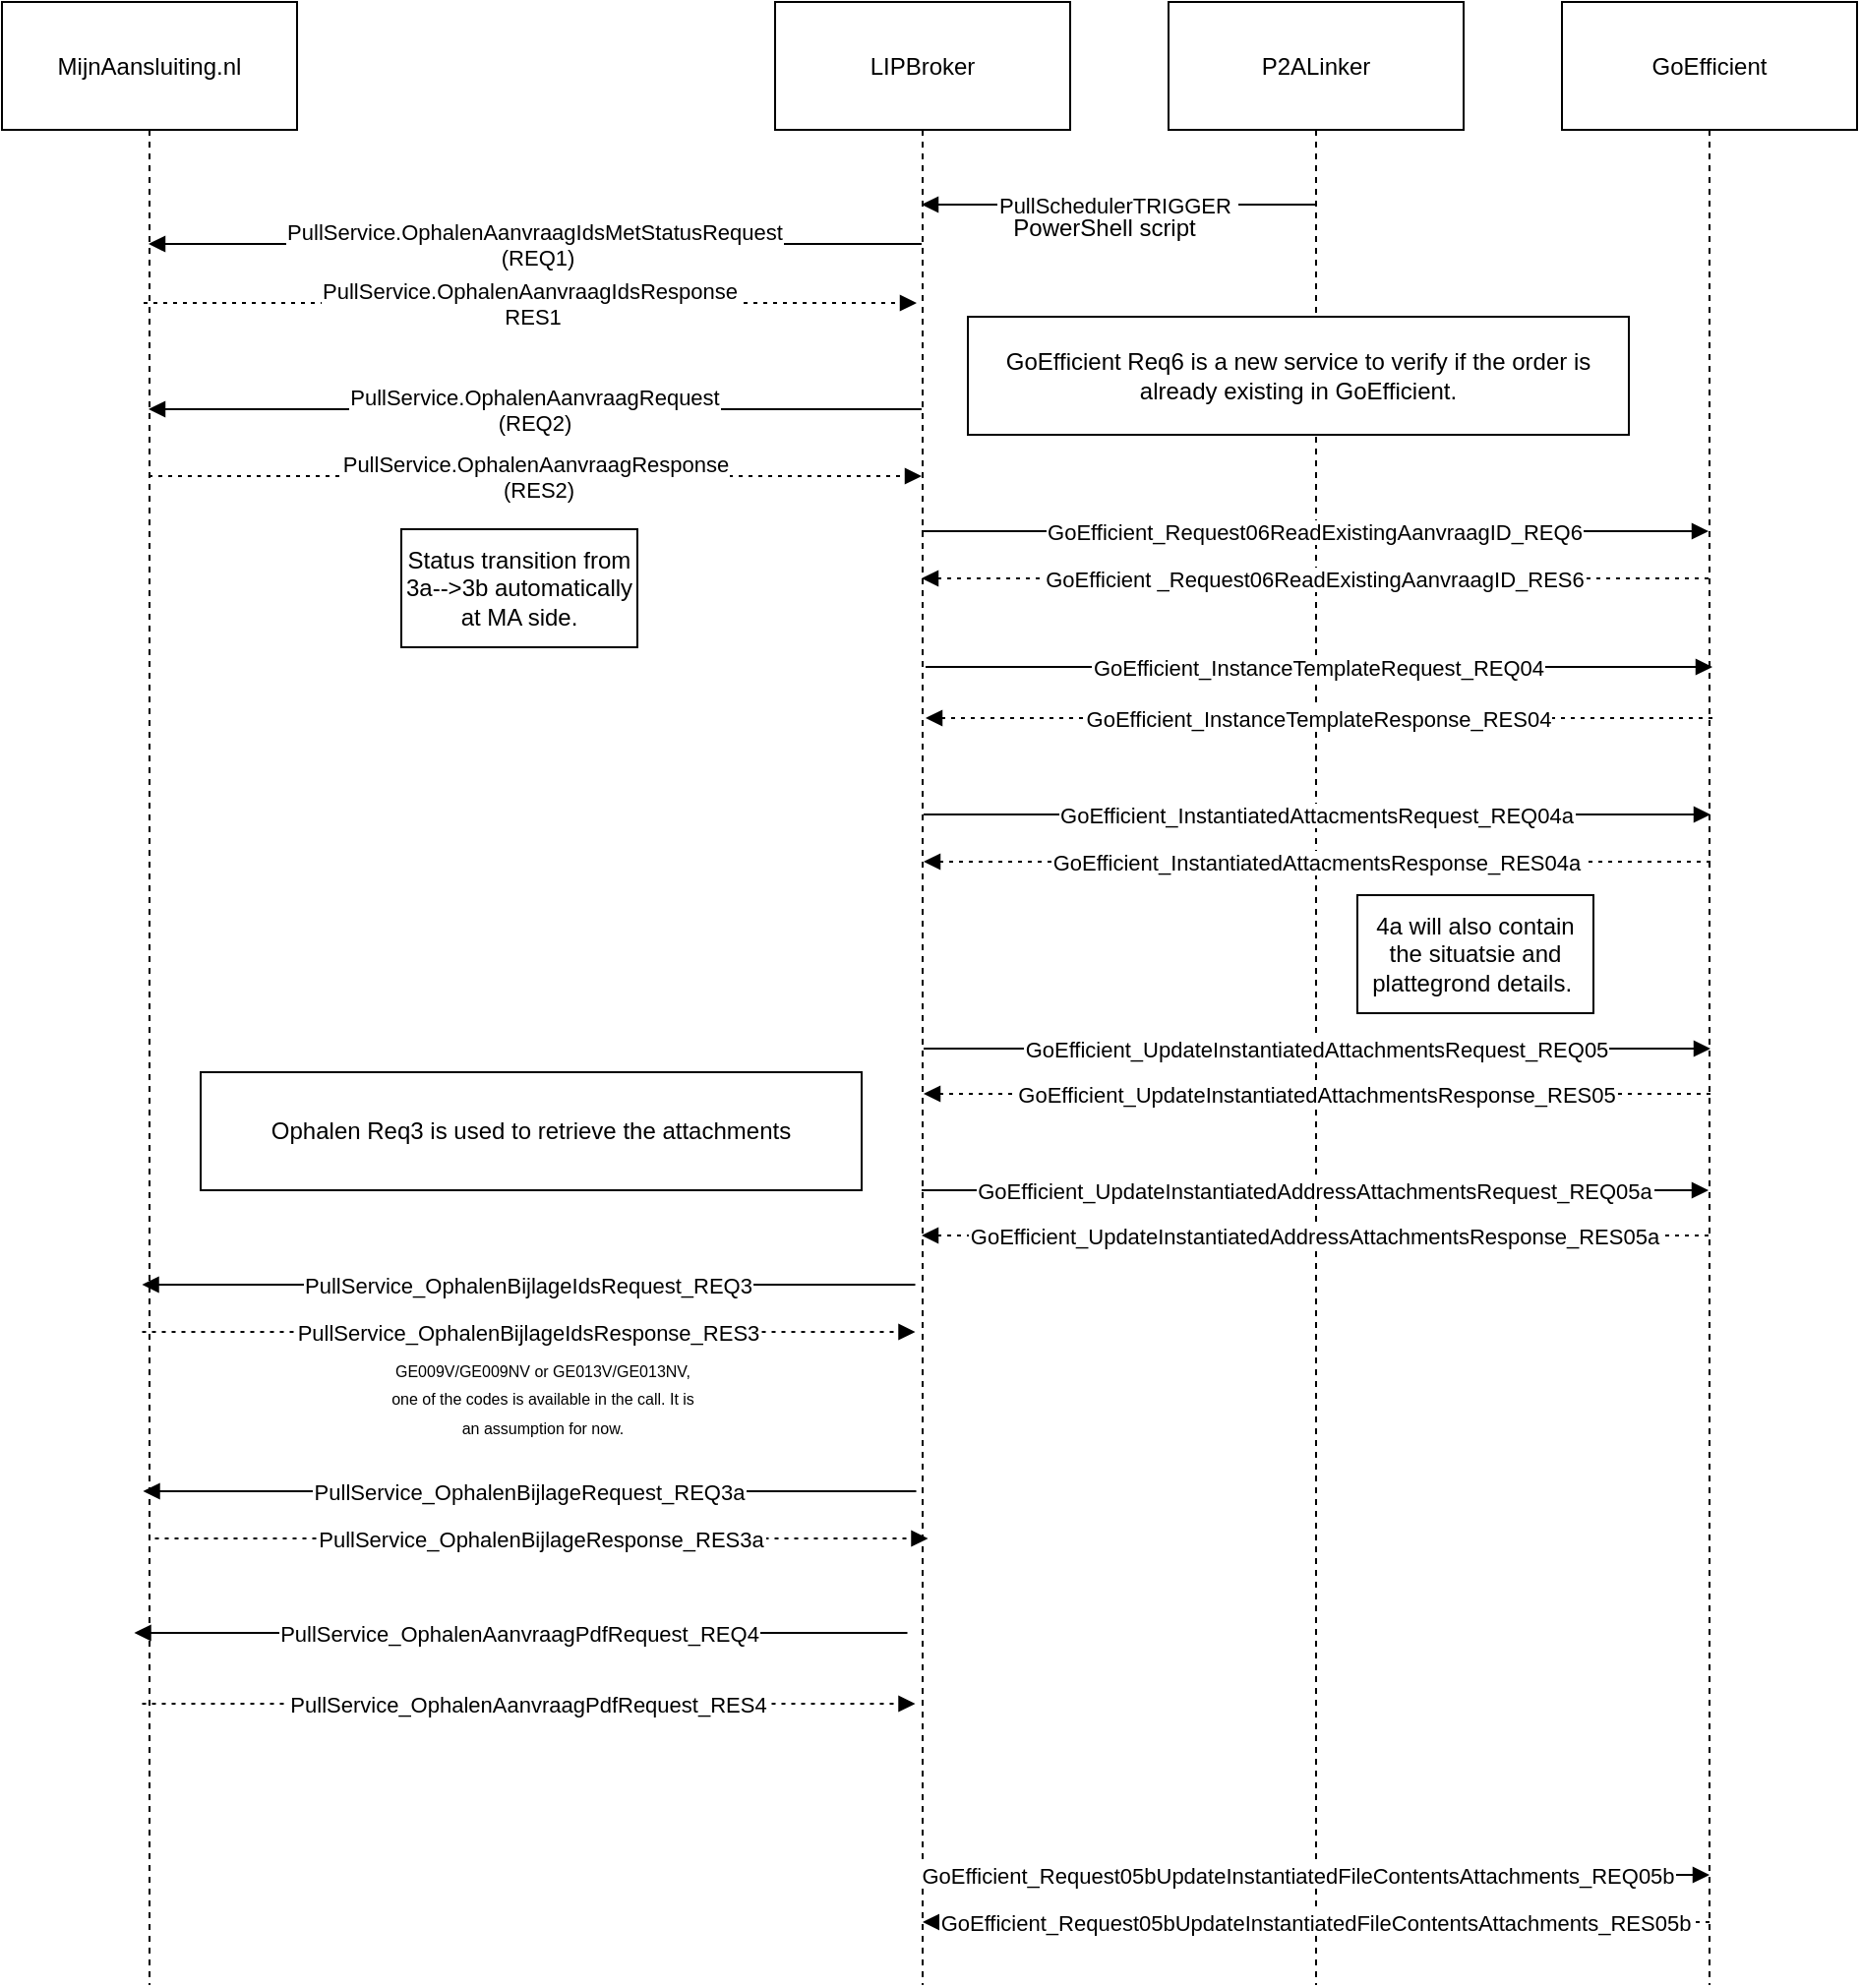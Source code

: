 <mxfile version="21.6.8" type="device" pages="4">
  <diagram name="MijnAansluting-GoEfficient_OrderIntake" id="arepOQXlxkM8_hnADU65">
    <mxGraphModel dx="1276" dy="606" grid="1" gridSize="6" guides="1" tooltips="1" connect="1" arrows="1" fold="1" page="1" pageScale="1" pageWidth="1654" pageHeight="1169" math="0" shadow="0">
      <root>
        <mxCell id="0" />
        <mxCell id="1" parent="0" />
        <mxCell id="h0R1vqVFpEEYxsVIjs-e-66" value="MijnAansluiting.nl" style="shape=umlLifeline;perimeter=lifelinePerimeter;whiteSpace=wrap;container=1;dropTarget=0;collapsible=0;recursiveResize=0;outlineConnect=0;portConstraint=eastwest;newEdgeStyle={&quot;edgeStyle&quot;:&quot;elbowEdgeStyle&quot;,&quot;elbow&quot;:&quot;vertical&quot;,&quot;curved&quot;:0,&quot;rounded&quot;:0};size=65;" parent="1" vertex="1">
          <mxGeometry x="115" y="122" width="150" height="1008" as="geometry" />
        </mxCell>
        <mxCell id="h0R1vqVFpEEYxsVIjs-e-67" value="LIPBroker" style="shape=umlLifeline;perimeter=lifelinePerimeter;whiteSpace=wrap;container=1;dropTarget=0;collapsible=0;recursiveResize=0;outlineConnect=0;portConstraint=eastwest;newEdgeStyle={&quot;edgeStyle&quot;:&quot;elbowEdgeStyle&quot;,&quot;elbow&quot;:&quot;vertical&quot;,&quot;curved&quot;:0,&quot;rounded&quot;:0};size=65;" parent="1" vertex="1">
          <mxGeometry x="508" y="122" width="150" height="1008" as="geometry" />
        </mxCell>
        <mxCell id="h0R1vqVFpEEYxsVIjs-e-68" value="P2ALinker" style="shape=umlLifeline;perimeter=lifelinePerimeter;whiteSpace=wrap;container=1;dropTarget=0;collapsible=0;recursiveResize=0;outlineConnect=0;portConstraint=eastwest;newEdgeStyle={&quot;edgeStyle&quot;:&quot;elbowEdgeStyle&quot;,&quot;elbow&quot;:&quot;vertical&quot;,&quot;curved&quot;:0,&quot;rounded&quot;:0};size=65;" parent="1" vertex="1">
          <mxGeometry x="708" y="122" width="150" height="1008" as="geometry" />
        </mxCell>
        <mxCell id="h0R1vqVFpEEYxsVIjs-e-69" value="GoEfficient" style="shape=umlLifeline;perimeter=lifelinePerimeter;whiteSpace=wrap;container=1;dropTarget=0;collapsible=0;recursiveResize=0;outlineConnect=0;portConstraint=eastwest;newEdgeStyle={&quot;edgeStyle&quot;:&quot;elbowEdgeStyle&quot;,&quot;elbow&quot;:&quot;vertical&quot;,&quot;curved&quot;:0,&quot;rounded&quot;:0};size=65;" parent="1" vertex="1">
          <mxGeometry x="908" y="122" width="150" height="1008" as="geometry" />
        </mxCell>
        <mxCell id="h0R1vqVFpEEYxsVIjs-e-70" value="PullSchedulerTRIGGER " style="verticalAlign=middle;endArrow=block;edgeStyle=elbowEdgeStyle;elbow=vertical;curved=0;rounded=0;" parent="1" edge="1">
          <mxGeometry relative="1" as="geometry">
            <Array as="points">
              <mxPoint x="673" y="225" />
            </Array>
            <mxPoint x="782.5" y="225" as="sourcePoint" />
            <mxPoint x="582.5" y="225" as="targetPoint" />
          </mxGeometry>
        </mxCell>
        <mxCell id="h0R1vqVFpEEYxsVIjs-e-71" value="PullService.OphalenAanvraagIdsMetStatusRequest&#xa; (REQ1)" style="verticalAlign=middle;endArrow=block;edgeStyle=elbowEdgeStyle;elbow=vertical;curved=0;rounded=0;" parent="1" edge="1">
          <mxGeometry relative="1" as="geometry">
            <Array as="points">
              <mxPoint x="397" y="245" />
            </Array>
            <mxPoint x="582.5" y="245" as="sourcePoint" />
            <mxPoint x="189.5" y="245" as="targetPoint" />
          </mxGeometry>
        </mxCell>
        <mxCell id="h0R1vqVFpEEYxsVIjs-e-72" value="PullService.OphalenAanvraagIdsResponse&#xa; RES1" style="verticalAlign=middle;endArrow=block;edgeStyle=elbowEdgeStyle;elbow=horizontal;curved=0;rounded=0;dashed=1;dashPattern=2 3;" parent="1" edge="1">
          <mxGeometry relative="1" as="geometry">
            <Array as="points">
              <mxPoint x="394.5" y="275" />
            </Array>
            <mxPoint x="187" y="275" as="sourcePoint" />
            <mxPoint x="580" y="275" as="targetPoint" />
          </mxGeometry>
        </mxCell>
        <mxCell id="h0R1vqVFpEEYxsVIjs-e-73" value="PullService.OphalenAanvraagRequest&#xa;(REQ2)" style="verticalAlign=middle;endArrow=block;edgeStyle=elbowEdgeStyle;elbow=horizontal;curved=0;rounded=0;" parent="1" edge="1">
          <mxGeometry relative="1" as="geometry">
            <Array as="points">
              <mxPoint x="397" y="329" />
            </Array>
            <mxPoint x="582.5" y="329" as="sourcePoint" />
            <mxPoint x="189.5" y="329" as="targetPoint" />
          </mxGeometry>
        </mxCell>
        <mxCell id="h0R1vqVFpEEYxsVIjs-e-74" value="PullService.OphalenAanvraagResponse&#xa; (RES2)" style="verticalAlign=middle;endArrow=block;edgeStyle=elbowEdgeStyle;elbow=horizontal;curved=0;rounded=0;dashed=1;dashPattern=2 3;" parent="1" edge="1">
          <mxGeometry x="0.003" relative="1" as="geometry">
            <Array as="points">
              <mxPoint x="397" y="363" />
            </Array>
            <mxPoint x="189.5" y="363" as="sourcePoint" />
            <mxPoint x="582.5" y="363" as="targetPoint" />
            <mxPoint as="offset" />
          </mxGeometry>
        </mxCell>
        <mxCell id="h0R1vqVFpEEYxsVIjs-e-75" value="GoEfficient_Request06ReadExistingAanvraagID_REQ6" style="verticalAlign=middle;endArrow=block;edgeStyle=elbowEdgeStyle;elbow=vertical;curved=0;rounded=0;" parent="1" edge="1">
          <mxGeometry relative="1" as="geometry">
            <Array as="points">
              <mxPoint x="793" y="391" />
            </Array>
            <mxPoint x="582.5" y="391" as="sourcePoint" />
            <mxPoint x="982.5" y="391" as="targetPoint" />
            <mxPoint as="offset" />
          </mxGeometry>
        </mxCell>
        <mxCell id="h0R1vqVFpEEYxsVIjs-e-76" value="GoEfficient _Request06ReadExistingAanvraagID_RES6" style="verticalAlign=middle;endArrow=block;edgeStyle=elbowEdgeStyle;elbow=vertical;curved=0;rounded=0;dashed=1;dashPattern=2 3;" parent="1" edge="1">
          <mxGeometry relative="1" as="geometry">
            <Array as="points">
              <mxPoint x="793" y="415" />
            </Array>
            <mxPoint x="982.5" y="415" as="sourcePoint" />
            <mxPoint x="582.5" y="415" as="targetPoint" />
          </mxGeometry>
        </mxCell>
        <mxCell id="h0R1vqVFpEEYxsVIjs-e-77" value="GoEfficient_InstanceTemplateRequest_REQ04" style="verticalAlign=middle;endArrow=block;edgeStyle=elbowEdgeStyle;elbow=horizontal;curved=0;rounded=0;" parent="1" edge="1">
          <mxGeometry relative="1" as="geometry">
            <Array as="points">
              <mxPoint x="795" y="460" />
            </Array>
            <mxPoint x="584.5" y="460" as="sourcePoint" />
            <mxPoint x="984.5" y="460" as="targetPoint" />
          </mxGeometry>
        </mxCell>
        <mxCell id="h0R1vqVFpEEYxsVIjs-e-78" value="GoEfficient_InstanceTemplateResponse_RES04" style="verticalAlign=middle;endArrow=block;edgeStyle=elbowEdgeStyle;elbow=horizontal;curved=0;rounded=0;dashed=1;dashPattern=2 3;" parent="1" edge="1">
          <mxGeometry relative="1" as="geometry">
            <Array as="points">
              <mxPoint x="795" y="486" />
            </Array>
            <mxPoint x="984.5" y="486" as="sourcePoint" />
            <mxPoint x="584.5" y="486" as="targetPoint" />
          </mxGeometry>
        </mxCell>
        <mxCell id="h0R1vqVFpEEYxsVIjs-e-79" value="GoEfficient_InstantiatedAttacmentsRequest_REQ04a" style="verticalAlign=middle;endArrow=block;edgeStyle=elbowEdgeStyle;elbow=vertical;curved=0;rounded=0;" parent="1" edge="1">
          <mxGeometry relative="1" as="geometry">
            <Array as="points">
              <mxPoint x="794" y="535" />
            </Array>
            <mxPoint x="583.5" y="535" as="sourcePoint" />
            <mxPoint x="983.5" y="535" as="targetPoint" />
          </mxGeometry>
        </mxCell>
        <mxCell id="h0R1vqVFpEEYxsVIjs-e-80" value="GoEfficient_InstantiatedAttacmentsResponse_RES04a" style="verticalAlign=middle;endArrow=block;edgeStyle=elbowEdgeStyle;elbow=vertical;curved=0;rounded=0;dashed=1;dashPattern=2 3;" parent="1" edge="1">
          <mxGeometry relative="1" as="geometry">
            <Array as="points">
              <mxPoint x="794" y="559" />
            </Array>
            <mxPoint x="983.5" y="559" as="sourcePoint" />
            <mxPoint x="583.5" y="559" as="targetPoint" />
          </mxGeometry>
        </mxCell>
        <mxCell id="h0R1vqVFpEEYxsVIjs-e-81" value="PullService_OphalenBijlageIdsRequest_REQ3" style="verticalAlign=middle;endArrow=block;edgeStyle=elbowEdgeStyle;elbow=vertical;curved=0;rounded=0;" parent="1" edge="1">
          <mxGeometry relative="1" as="geometry">
            <Array as="points">
              <mxPoint x="393.75" y="774" />
            </Array>
            <mxPoint x="579.25" y="774" as="sourcePoint" />
            <mxPoint x="186.25" y="774" as="targetPoint" />
          </mxGeometry>
        </mxCell>
        <mxCell id="h0R1vqVFpEEYxsVIjs-e-82" value="PullService_OphalenBijlageIdsResponse_RES3" style="verticalAlign=middle;endArrow=block;edgeStyle=elbowEdgeStyle;elbow=vertical;curved=0;rounded=0;dashed=1;dashPattern=2 3;" parent="1" edge="1">
          <mxGeometry relative="1" as="geometry">
            <Array as="points">
              <mxPoint x="393.75" y="798" />
            </Array>
            <mxPoint x="186.25" y="798" as="sourcePoint" />
            <mxPoint x="579.25" y="798" as="targetPoint" />
          </mxGeometry>
        </mxCell>
        <mxCell id="h0R1vqVFpEEYxsVIjs-e-83" value="PullService_OphalenAanvraagPdfRequest_REQ4" style="verticalAlign=middle;endArrow=block;edgeStyle=elbowEdgeStyle;elbow=vertical;curved=0;rounded=0;" parent="1" edge="1">
          <mxGeometry x="0.003" relative="1" as="geometry">
            <Array as="points">
              <mxPoint x="389.75" y="951" />
            </Array>
            <mxPoint x="575.25" y="951" as="sourcePoint" />
            <mxPoint x="182.25" y="951" as="targetPoint" />
            <mxPoint as="offset" />
          </mxGeometry>
        </mxCell>
        <mxCell id="h0R1vqVFpEEYxsVIjs-e-84" value="PullService_OphalenAanvraagPdfRequest_RES4" style="verticalAlign=middle;endArrow=block;edgeStyle=elbowEdgeStyle;elbow=horizontal;curved=0;rounded=0;dashed=1;dashPattern=2 3;" parent="1" edge="1">
          <mxGeometry relative="1" as="geometry">
            <Array as="points">
              <mxPoint x="393.75" y="987" />
            </Array>
            <mxPoint x="186.25" y="987" as="sourcePoint" />
            <mxPoint x="579.25" y="987" as="targetPoint" />
          </mxGeometry>
        </mxCell>
        <mxCell id="h0R1vqVFpEEYxsVIjs-e-85" value="GoEfficient_UpdateInstantiatedAttachmentsRequest_REQ05" style="verticalAlign=middle;endArrow=block;edgeStyle=elbowEdgeStyle;elbow=horizontal;curved=0;rounded=0;" parent="1" edge="1">
          <mxGeometry relative="1" as="geometry">
            <Array as="points">
              <mxPoint x="794" y="654" />
            </Array>
            <mxPoint x="583.5" y="654" as="sourcePoint" />
            <mxPoint x="983.5" y="654" as="targetPoint" />
          </mxGeometry>
        </mxCell>
        <mxCell id="h0R1vqVFpEEYxsVIjs-e-86" value="GoEfficient_UpdateInstantiatedAttachmentsResponse_RES05" style="verticalAlign=middle;endArrow=block;edgeStyle=elbowEdgeStyle;elbow=vertical;curved=0;rounded=0;dashed=1;dashPattern=2 3;" parent="1" edge="1">
          <mxGeometry relative="1" as="geometry">
            <Array as="points">
              <mxPoint x="794" y="677" />
            </Array>
            <mxPoint x="983.5" y="677" as="sourcePoint" />
            <mxPoint x="583.5" y="677" as="targetPoint" />
          </mxGeometry>
        </mxCell>
        <mxCell id="h0R1vqVFpEEYxsVIjs-e-91" value="PowerShell script" style="text;html=1;align=center;verticalAlign=middle;resizable=0;points=[];autosize=1;strokeColor=none;fillColor=none;" parent="1" vertex="1">
          <mxGeometry x="618" y="222" width="114" height="30" as="geometry" />
        </mxCell>
        <mxCell id="h0R1vqVFpEEYxsVIjs-e-92" value="GoEfficient_UpdateInstantiatedAddressAttachmentsRequest_REQ05a" style="verticalAlign=middle;endArrow=block;edgeStyle=elbowEdgeStyle;elbow=horizontal;curved=0;rounded=0;" parent="1" edge="1">
          <mxGeometry relative="1" as="geometry">
            <Array as="points">
              <mxPoint x="793" y="726" />
            </Array>
            <mxPoint x="582.5" y="726" as="sourcePoint" />
            <mxPoint x="982.5" y="726" as="targetPoint" />
          </mxGeometry>
        </mxCell>
        <mxCell id="h0R1vqVFpEEYxsVIjs-e-93" value="GoEfficient_UpdateInstantiatedAddressAttachmentsResponse_RES05a" style="verticalAlign=middle;endArrow=block;edgeStyle=elbowEdgeStyle;elbow=vertical;curved=0;rounded=0;dashed=1;dashPattern=2 3;" parent="1" edge="1">
          <mxGeometry relative="1" as="geometry">
            <Array as="points">
              <mxPoint x="793" y="749" />
            </Array>
            <mxPoint x="982.5" y="749" as="sourcePoint" />
            <mxPoint x="582.5" y="749" as="targetPoint" />
          </mxGeometry>
        </mxCell>
        <mxCell id="7Y7CbUqgQ64-pSUDz7Pk-1" value="Ophalen Req3 is used to retrieve the attachments" style="rounded=0;whiteSpace=wrap;html=1;" parent="1" vertex="1">
          <mxGeometry x="216" y="666" width="336" height="60" as="geometry" />
        </mxCell>
        <mxCell id="7Y7CbUqgQ64-pSUDz7Pk-2" value="GoEfficient Req6 is a new service to verify if the order is already existing in GoEfficient." style="rounded=0;whiteSpace=wrap;html=1;" parent="1" vertex="1">
          <mxGeometry x="606" y="282" width="336" height="60" as="geometry" />
        </mxCell>
        <mxCell id="gj4CthEJvnP_cS56TIXd-1" value="PullService_OphalenBijlageRequest_REQ3a" style="verticalAlign=middle;endArrow=block;edgeStyle=elbowEdgeStyle;elbow=vertical;curved=0;rounded=0;" parent="1" edge="1">
          <mxGeometry relative="1" as="geometry">
            <Array as="points">
              <mxPoint x="394.25" y="879" />
            </Array>
            <mxPoint x="579.75" y="879" as="sourcePoint" />
            <mxPoint x="186.75" y="879" as="targetPoint" />
          </mxGeometry>
        </mxCell>
        <mxCell id="CqXmmaY9Fl7YaOd1tQh8-3" value="GoEfficient_Request05bUpdateInstantiatedFileContentsAttachments_REQ05b" style="verticalAlign=middle;endArrow=block;edgeStyle=elbowEdgeStyle;elbow=horizontal;curved=0;rounded=0;" parent="1" edge="1">
          <mxGeometry x="-0.045" relative="1" as="geometry">
            <Array as="points">
              <mxPoint x="793.5" y="1074" />
            </Array>
            <mxPoint x="583" y="1074" as="sourcePoint" />
            <mxPoint x="983" y="1074" as="targetPoint" />
            <mxPoint as="offset" />
          </mxGeometry>
        </mxCell>
        <mxCell id="CqXmmaY9Fl7YaOd1tQh8-4" value="GoEfficient_Request05bUpdateInstantiatedFileContentsAttachments_RES05b" style="verticalAlign=middle;endArrow=block;edgeStyle=elbowEdgeStyle;elbow=vertical;curved=0;rounded=0;dashed=1;dashPattern=2 3;" parent="1" edge="1">
          <mxGeometry relative="1" as="geometry">
            <Array as="points">
              <mxPoint x="793.5" y="1098" />
            </Array>
            <mxPoint x="983" y="1098" as="sourcePoint" />
            <mxPoint x="583" y="1098" as="targetPoint" />
          </mxGeometry>
        </mxCell>
        <mxCell id="jGkeV7tHS1ORTO6OUWkT-1" value="PullService_OphalenBijlageResponse_RES3a" style="verticalAlign=middle;endArrow=block;edgeStyle=elbowEdgeStyle;elbow=vertical;curved=0;rounded=0;dashed=1;dashPattern=2 3;" parent="1" edge="1">
          <mxGeometry relative="1" as="geometry">
            <Array as="points">
              <mxPoint x="400.25" y="903" />
            </Array>
            <mxPoint x="192.75" y="903" as="sourcePoint" />
            <mxPoint x="585.75" y="903" as="targetPoint" />
          </mxGeometry>
        </mxCell>
        <mxCell id="Sl9HK59kQZSJpzrcrjIG-1" value="Status transition from 3a--&amp;gt;3b automatically at MA side." style="rounded=0;whiteSpace=wrap;html=1;" parent="1" vertex="1">
          <mxGeometry x="318" y="390" width="120" height="60" as="geometry" />
        </mxCell>
        <mxCell id="vJv-E73JuUqojEPHt8D0-1" value="4a will also contain the situatsie and plattegrond details.&amp;nbsp;" style="rounded=0;whiteSpace=wrap;html=1;" parent="1" vertex="1">
          <mxGeometry x="804" y="576" width="120" height="60" as="geometry" />
        </mxCell>
        <mxCell id="vJv-E73JuUqojEPHt8D0-3" value="&lt;font style=&quot;font-size: 8px;&quot;&gt;GE009V/GE009NV or GE013V/GE013NV, one of the codes is available in the call. It is an assumption for now.&lt;/font&gt;" style="text;html=1;strokeColor=none;fillColor=none;align=center;verticalAlign=middle;whiteSpace=wrap;rounded=0;" parent="1" vertex="1">
          <mxGeometry x="312" y="810" width="156" height="42" as="geometry" />
        </mxCell>
      </root>
    </mxGraphModel>
  </diagram>
  <diagram id="yzCMW8Yl6WJgGFaSdPO7" name="MijAansluting-GoEfficient_OrderProgress">
    <mxGraphModel dx="1276" dy="606" grid="1" gridSize="10" guides="1" tooltips="1" connect="1" arrows="1" fold="1" page="1" pageScale="1" pageWidth="850" pageHeight="1100" math="0" shadow="0">
      <root>
        <mxCell id="0" />
        <mxCell id="1" parent="0" />
        <mxCell id="sYCqR84xcNUQQtMvRfSn-1" value="MijnAansluiting.nl" style="shape=umlLifeline;perimeter=lifelinePerimeter;whiteSpace=wrap;container=1;dropTarget=0;collapsible=0;recursiveResize=0;outlineConnect=0;portConstraint=eastwest;newEdgeStyle={&quot;edgeStyle&quot;:&quot;elbowEdgeStyle&quot;,&quot;elbow&quot;:&quot;vertical&quot;,&quot;curved&quot;:0,&quot;rounded&quot;:0};size=65;" parent="1" vertex="1">
          <mxGeometry x="80" y="122" width="150" height="1008" as="geometry" />
        </mxCell>
        <mxCell id="sYCqR84xcNUQQtMvRfSn-2" value="LIPBroker" style="shape=umlLifeline;perimeter=lifelinePerimeter;whiteSpace=wrap;container=1;dropTarget=0;collapsible=0;recursiveResize=0;outlineConnect=0;portConstraint=eastwest;newEdgeStyle={&quot;edgeStyle&quot;:&quot;elbowEdgeStyle&quot;,&quot;elbow&quot;:&quot;vertical&quot;,&quot;curved&quot;:0,&quot;rounded&quot;:0};size=65;" parent="1" vertex="1">
          <mxGeometry x="473" y="122" width="150" height="1008" as="geometry" />
        </mxCell>
        <mxCell id="sYCqR84xcNUQQtMvRfSn-3" value="P2ALinker" style="shape=umlLifeline;perimeter=lifelinePerimeter;whiteSpace=wrap;container=1;dropTarget=0;collapsible=0;recursiveResize=0;outlineConnect=0;portConstraint=eastwest;newEdgeStyle={&quot;edgeStyle&quot;:&quot;elbowEdgeStyle&quot;,&quot;elbow&quot;:&quot;vertical&quot;,&quot;curved&quot;:0,&quot;rounded&quot;:0};size=65;" parent="1" vertex="1">
          <mxGeometry x="673" y="122" width="150" height="1008" as="geometry" />
        </mxCell>
        <mxCell id="sYCqR84xcNUQQtMvRfSn-4" value="GoEfficient" style="shape=umlLifeline;perimeter=lifelinePerimeter;whiteSpace=wrap;container=1;dropTarget=0;collapsible=0;recursiveResize=0;outlineConnect=0;portConstraint=eastwest;newEdgeStyle={&quot;edgeStyle&quot;:&quot;elbowEdgeStyle&quot;,&quot;elbow&quot;:&quot;vertical&quot;,&quot;curved&quot;:0,&quot;rounded&quot;:0};size=65;" parent="1" vertex="1">
          <mxGeometry x="873" y="122" width="150" height="1008" as="geometry" />
        </mxCell>
        <mxCell id="sYCqR84xcNUQQtMvRfSn-5" value="T&amp;TSchedulerTRIGGER " style="verticalAlign=middle;endArrow=block;edgeStyle=elbowEdgeStyle;elbow=vertical;curved=0;rounded=0;" parent="1" edge="1">
          <mxGeometry relative="1" as="geometry">
            <Array as="points">
              <mxPoint x="638" y="225" />
            </Array>
            <mxPoint x="747.5" y="225" as="sourcePoint" />
            <mxPoint x="547.5" y="225" as="targetPoint" />
          </mxGeometry>
        </mxCell>
        <mxCell id="sYCqR84xcNUQQtMvRfSn-22" value="Track&amp;Trace_BijwerkenStatusRequest_REQ4" style="verticalAlign=middle;endArrow=block;edgeStyle=elbowEdgeStyle;elbow=horizontal;curved=0;rounded=0;" parent="1" edge="1">
          <mxGeometry x="0.003" relative="1" as="geometry">
            <Array as="points">
              <mxPoint x="363" y="576" />
            </Array>
            <mxPoint x="548.5" y="576" as="sourcePoint" />
            <mxPoint x="155.5" y="576" as="targetPoint" />
            <mxPoint as="offset" />
          </mxGeometry>
        </mxCell>
        <mxCell id="sYCqR84xcNUQQtMvRfSn-23" value="Track&amp;Trace_BijwerkenStatusResponse_RES4( 200 OK)" style="verticalAlign=middle;endArrow=block;edgeStyle=elbowEdgeStyle;elbow=horizontal;curved=0;rounded=0;dashed=1;dashPattern=2 3;" parent="1" edge="1">
          <mxGeometry relative="1" as="geometry">
            <Array as="points">
              <mxPoint x="363" y="595" />
            </Array>
            <mxPoint x="155.5" y="595" as="sourcePoint" />
            <mxPoint x="548.5" y="595" as="targetPoint" />
          </mxGeometry>
        </mxCell>
        <mxCell id="sYCqR84xcNUQQtMvRfSn-29" value="GoEfficient_Request07aCloseTask_REQ7a" style="verticalAlign=middle;endArrow=block;edgeStyle=elbowEdgeStyle;elbow=horizontal;curved=0;rounded=0;" parent="1" edge="1">
          <mxGeometry relative="1" as="geometry">
            <Array as="points">
              <mxPoint x="758.5" y="620" />
            </Array>
            <mxPoint x="548" y="620" as="sourcePoint" />
            <mxPoint x="948" y="620" as="targetPoint" />
          </mxGeometry>
        </mxCell>
        <mxCell id="sYCqR84xcNUQQtMvRfSn-30" value="GoEfficient_Request07aCloseTask_RES7a" style="verticalAlign=middle;endArrow=block;edgeStyle=elbowEdgeStyle;elbow=vertical;curved=0;rounded=0;dashed=1;dashPattern=2 3;" parent="1" edge="1">
          <mxGeometry relative="1" as="geometry">
            <Array as="points">
              <mxPoint x="758.5" y="660" />
            </Array>
            <mxPoint x="948" y="660" as="sourcePoint" />
            <mxPoint x="548" y="660" as="targetPoint" />
          </mxGeometry>
        </mxCell>
        <mxCell id="sYCqR84xcNUQQtMvRfSn-32" value="GoEfficient_Request07_ReadOpenTasksByTemplateID_REQ7" style="verticalAlign=middle;endArrow=block;edgeStyle=elbowEdgeStyle;elbow=horizontal;curved=0;rounded=0;" parent="1" edge="1">
          <mxGeometry relative="1" as="geometry">
            <Array as="points">
              <mxPoint x="758.5" y="400" />
            </Array>
            <mxPoint x="548" y="400" as="sourcePoint" />
            <mxPoint x="948" y="400" as="targetPoint" />
            <mxPoint as="offset" />
          </mxGeometry>
        </mxCell>
        <mxCell id="sYCqR84xcNUQQtMvRfSn-33" value="GoEfficient_Request07_ReadOpenTasksByTemplateID_RES7" style="verticalAlign=middle;endArrow=block;edgeStyle=elbowEdgeStyle;elbow=vertical;curved=0;rounded=0;dashed=1;dashPattern=2 3;" parent="1" edge="1">
          <mxGeometry x="0.09" relative="1" as="geometry">
            <Array as="points">
              <mxPoint x="758.5" y="430" />
            </Array>
            <mxPoint x="948" y="430" as="sourcePoint" />
            <mxPoint x="548" y="430" as="targetPoint" />
            <mxPoint as="offset" />
          </mxGeometry>
        </mxCell>
        <mxCell id="zvUuze8OPet-JVfEVGUY-3" value="Powershell Script" style="rounded=0;whiteSpace=wrap;html=1;" parent="1" vertex="1">
          <mxGeometry x="610" y="230" width="80" height="32" as="geometry" />
        </mxCell>
        <mxCell id="zvUuze8OPet-JVfEVGUY-10" value="&lt;ul type=&quot;disc&quot;&gt;&lt;li class=&quot;MsoNormal&quot;&gt;Bevestiging na-aanleg klant status 2 =&amp;gt;&lt;br&gt;     Template ID 9246350 will be instantiated as task =&amp;gt; TrackenTraceService&lt;br&gt;     status =&amp;gt; 5. TemplateId&#39;s are stored in WebConfig.&lt;/li&gt;&lt;li style=&quot;border-color: var(--border-color);&quot; class=&quot;MsoNormal&quot;&gt;RFS melden =&amp;gt; Template ID 9246351 will be&lt;br style=&quot;border-color: var(--border-color);&quot;&gt;instantiated as task =&amp;gt; TrackenTraceService status =&amp;gt; 9.1&lt;/li&gt;&lt;li&gt;&lt;/li&gt;&lt;br&gt;&lt;/ul&gt;" style="rounded=0;whiteSpace=wrap;html=1;" parent="1" vertex="1">
          <mxGeometry x="290" y="280" width="550" height="100" as="geometry" />
        </mxCell>
        <mxCell id="zvUuze8OPet-JVfEVGUY-12" value="Set the status to 5 or 9.1 as per the mapping will be stored in WebConfig." style="rounded=0;whiteSpace=wrap;html=1;" parent="1" vertex="1">
          <mxGeometry x="270" y="616" width="120" height="60" as="geometry" />
        </mxCell>
        <mxCell id="kinOx0Z4nqEb4avhYakn-1" value="PROID_DESC to be used for retreving data via 4a. ObjectId, Aanvraagid and Disciplineid needs to be read for each instance" style="text;html=1;strokeColor=none;fillColor=none;align=center;verticalAlign=middle;whiteSpace=wrap;rounded=0;" parent="1" vertex="1">
          <mxGeometry x="970" y="360" width="520" height="30" as="geometry" />
        </mxCell>
        <mxCell id="sqd6PWmFfHY5ujFvlNe4-1" value="GoEfficient_InstantiatedAttacmentsRequest_REQ04a" style="verticalAlign=middle;endArrow=block;edgeStyle=elbowEdgeStyle;elbow=vertical;curved=0;rounded=0;" parent="1" edge="1">
          <mxGeometry relative="1" as="geometry">
            <Array as="points">
              <mxPoint x="758.5" y="490" />
            </Array>
            <mxPoint x="548" y="490" as="sourcePoint" />
            <mxPoint x="948" y="490" as="targetPoint" />
          </mxGeometry>
        </mxCell>
        <mxCell id="sqd6PWmFfHY5ujFvlNe4-2" value="GoEfficient_InstantiatedAttacmentsResponse_RES04a" style="verticalAlign=middle;endArrow=block;edgeStyle=elbowEdgeStyle;elbow=vertical;curved=0;rounded=0;dashed=1;dashPattern=2 3;" parent="1" edge="1">
          <mxGeometry relative="1" as="geometry">
            <Array as="points">
              <mxPoint x="758.5" y="514" />
            </Array>
            <mxPoint x="948" y="514" as="sourcePoint" />
            <mxPoint x="548" y="514" as="targetPoint" />
          </mxGeometry>
        </mxCell>
      </root>
    </mxGraphModel>
  </diagram>
  <diagram id="jAoNP2DaMi0Wcs2cJuNF" name="CIFWMS-GoEfficient_OrderIntake">
    <mxGraphModel dx="1276" dy="606" grid="1" gridSize="10" guides="1" tooltips="1" connect="1" arrows="1" fold="1" page="1" pageScale="1" pageWidth="1100" pageHeight="850" math="0" shadow="0">
      <root>
        <mxCell id="0" />
        <mxCell id="1" parent="0" />
        <mxCell id="gJySorUdbJTkg8Jeszp1-1" value="CIF WMS Beheerder" style="shape=umlLifeline;perimeter=lifelinePerimeter;whiteSpace=wrap;container=1;dropTarget=0;collapsible=0;recursiveResize=0;outlineConnect=0;portConstraint=eastwest;newEdgeStyle={&quot;edgeStyle&quot;:&quot;elbowEdgeStyle&quot;,&quot;elbow&quot;:&quot;vertical&quot;,&quot;curved&quot;:0,&quot;rounded&quot;:0};size=65;" parent="1" vertex="1">
          <mxGeometry x="115" y="122" width="150" height="1008" as="geometry" />
        </mxCell>
        <mxCell id="gJySorUdbJTkg8Jeszp1-2" value="WMS Broker" style="shape=umlLifeline;perimeter=lifelinePerimeter;whiteSpace=wrap;container=1;dropTarget=0;collapsible=0;recursiveResize=0;outlineConnect=0;portConstraint=eastwest;newEdgeStyle={&quot;edgeStyle&quot;:&quot;elbowEdgeStyle&quot;,&quot;elbow&quot;:&quot;vertical&quot;,&quot;curved&quot;:0,&quot;rounded&quot;:0};size=65;" parent="1" vertex="1">
          <mxGeometry x="520" y="122" width="150" height="1008" as="geometry" />
        </mxCell>
        <mxCell id="gJySorUdbJTkg8Jeszp1-3" value="P2ALinker" style="shape=umlLifeline;perimeter=lifelinePerimeter;whiteSpace=wrap;container=1;dropTarget=0;collapsible=0;recursiveResize=0;outlineConnect=0;portConstraint=eastwest;newEdgeStyle={&quot;edgeStyle&quot;:&quot;elbowEdgeStyle&quot;,&quot;elbow&quot;:&quot;vertical&quot;,&quot;curved&quot;:0,&quot;rounded&quot;:0};size=65;" parent="1" vertex="1">
          <mxGeometry x="708" y="122" width="150" height="1008" as="geometry" />
        </mxCell>
        <mxCell id="gJySorUdbJTkg8Jeszp1-4" value="GoEfficient" style="shape=umlLifeline;perimeter=lifelinePerimeter;whiteSpace=wrap;container=1;dropTarget=0;collapsible=0;recursiveResize=0;outlineConnect=0;portConstraint=eastwest;newEdgeStyle={&quot;edgeStyle&quot;:&quot;elbowEdgeStyle&quot;,&quot;elbow&quot;:&quot;vertical&quot;,&quot;curved&quot;:0,&quot;rounded&quot;:0};size=65;" parent="1" vertex="1">
          <mxGeometry x="940" y="122" width="150" height="1008" as="geometry" />
        </mxCell>
        <mxCell id="gJySorUdbJTkg8Jeszp1-29" value="" style="endArrow=classic;html=1;rounded=0;" parent="1" edge="1">
          <mxGeometry width="50" height="50" relative="1" as="geometry">
            <mxPoint x="189.5" y="252" as="sourcePoint" />
            <mxPoint x="582.5" y="252" as="targetPoint" />
          </mxGeometry>
        </mxCell>
        <mxCell id="gJySorUdbJTkg8Jeszp1-30" value="TaskIndication (Post)" style="edgeLabel;html=1;align=center;verticalAlign=middle;resizable=0;points=[];" parent="gJySorUdbJTkg8Jeszp1-29" vertex="1" connectable="0">
          <mxGeometry x="-0.401" y="-1" relative="1" as="geometry">
            <mxPoint x="83" as="offset" />
          </mxGeometry>
        </mxCell>
        <mxCell id="gJySorUdbJTkg8Jeszp1-32" value="TaskIndicationResponse" style="verticalAlign=middle;endArrow=block;edgeStyle=elbowEdgeStyle;elbow=horizontal;curved=0;rounded=0;dashed=1;dashPattern=2 3;" parent="1" edge="1">
          <mxGeometry relative="1" as="geometry">
            <Array as="points">
              <mxPoint x="400.5" y="290" />
            </Array>
            <mxPoint x="590" y="290" as="sourcePoint" />
            <mxPoint x="190" y="290" as="targetPoint" />
          </mxGeometry>
        </mxCell>
        <mxCell id="gJySorUdbJTkg8Jeszp1-33" value="" style="endArrow=classic;html=1;rounded=0;" parent="1" edge="1">
          <mxGeometry width="50" height="50" relative="1" as="geometry">
            <mxPoint x="582.5" y="330" as="sourcePoint" />
            <mxPoint x="189.5" y="330" as="targetPoint" />
          </mxGeometry>
        </mxCell>
        <mxCell id="gJySorUdbJTkg8Jeszp1-34" value="TaskFetch (Get)" style="edgeLabel;html=1;align=center;verticalAlign=middle;resizable=0;points=[];" parent="gJySorUdbJTkg8Jeszp1-33" vertex="1" connectable="0">
          <mxGeometry x="-0.401" y="-1" relative="1" as="geometry">
            <mxPoint x="-104" as="offset" />
          </mxGeometry>
        </mxCell>
        <mxCell id="gJySorUdbJTkg8Jeszp1-35" value="TaskFetchResponse" style="verticalAlign=middle;endArrow=block;edgeStyle=elbowEdgeStyle;elbow=horizontal;curved=0;rounded=0;dashed=1;dashPattern=2 3;" parent="1" source="gJySorUdbJTkg8Jeszp1-1" target="gJySorUdbJTkg8Jeszp1-2" edge="1">
          <mxGeometry relative="1" as="geometry">
            <Array as="points">
              <mxPoint x="401" y="368" />
            </Array>
            <mxPoint x="590.5" y="368" as="sourcePoint" />
            <mxPoint x="360" y="610" as="targetPoint" />
          </mxGeometry>
        </mxCell>
        <mxCell id="gJySorUdbJTkg8Jeszp1-36" value="" style="endArrow=classic;html=1;rounded=0;" parent="1" edge="1">
          <mxGeometry width="50" height="50" relative="1" as="geometry">
            <mxPoint x="595" y="830" as="sourcePoint" />
            <mxPoint x="190" y="830" as="targetPoint" />
          </mxGeometry>
        </mxCell>
        <mxCell id="gJySorUdbJTkg8Jeszp1-37" value="TaskSync (Put)" style="edgeLabel;html=1;align=center;verticalAlign=middle;resizable=0;points=[];" parent="gJySorUdbJTkg8Jeszp1-36" vertex="1" connectable="0">
          <mxGeometry x="-0.401" y="-1" relative="1" as="geometry">
            <mxPoint x="-94" as="offset" />
          </mxGeometry>
        </mxCell>
        <mxCell id="gJySorUdbJTkg8Jeszp1-38" value="TaskSyncResponse" style="verticalAlign=middle;endArrow=block;edgeStyle=elbowEdgeStyle;elbow=horizontal;curved=0;rounded=0;dashed=1;dashPattern=2 3;" parent="1" edge="1">
          <mxGeometry relative="1" as="geometry">
            <Array as="points">
              <mxPoint x="401.5" y="870" />
            </Array>
            <mxPoint x="190" y="870" as="sourcePoint" />
            <mxPoint x="595" y="870" as="targetPoint" />
          </mxGeometry>
        </mxCell>
        <mxCell id="AqQD34b43D2AwECK77he-4" value="If the Order does not exist in GoEfficient it will be created and steps from 4 onwards will be processed. Else Task Sync is executed directly." style="rounded=0;whiteSpace=wrap;html=1;" parent="1" vertex="1">
          <mxGeometry x="618" y="280" width="330" height="60" as="geometry" />
        </mxCell>
        <mxCell id="2U5SlM-5EVQXkdVqtLQ9-1" value="GoEfficient_Request06ReadExistingAanvraagID_REQ6" style="verticalAlign=middle;endArrow=block;edgeStyle=elbowEdgeStyle;elbow=vertical;curved=0;rounded=0;entryX=0;entryY=0.5;entryDx=0;entryDy=0;" parent="1" target="-xpgjO2XoJS-lDxdiYuW-3" edge="1">
          <mxGeometry relative="1" as="geometry">
            <Array as="points">
              <mxPoint x="810.5" y="394.5" />
            </Array>
            <mxPoint x="600" y="394.5" as="sourcePoint" />
            <mxPoint x="1000" y="394.5" as="targetPoint" />
            <mxPoint as="offset" />
          </mxGeometry>
        </mxCell>
        <mxCell id="2U5SlM-5EVQXkdVqtLQ9-2" value="GoEfficient _Request06ReadExistingAanvraagID_RES6" style="verticalAlign=middle;endArrow=block;edgeStyle=elbowEdgeStyle;elbow=vertical;curved=0;rounded=0;dashed=1;dashPattern=2 3;" parent="1" source="gJySorUdbJTkg8Jeszp1-4" edge="1">
          <mxGeometry relative="1" as="geometry">
            <Array as="points">
              <mxPoint x="793" y="415" />
            </Array>
            <mxPoint x="982.5" y="415" as="sourcePoint" />
            <mxPoint x="582.5" y="415" as="targetPoint" />
          </mxGeometry>
        </mxCell>
        <mxCell id="2U5SlM-5EVQXkdVqtLQ9-3" value="GoEfficient_InstanceTemplateRequest_REQ04" style="verticalAlign=middle;endArrow=block;edgeStyle=elbowEdgeStyle;elbow=horizontal;curved=0;rounded=0;" parent="1" target="-xpgjO2XoJS-lDxdiYuW-4" edge="1">
          <mxGeometry relative="1" as="geometry">
            <Array as="points">
              <mxPoint x="795" y="460" />
            </Array>
            <mxPoint x="584.5" y="460" as="sourcePoint" />
            <mxPoint x="984.5" y="460" as="targetPoint" />
          </mxGeometry>
        </mxCell>
        <mxCell id="2U5SlM-5EVQXkdVqtLQ9-4" value="GoEfficient_InstanceTemplateResponse_RES04" style="verticalAlign=middle;endArrow=block;edgeStyle=elbowEdgeStyle;elbow=horizontal;curved=0;rounded=0;dashed=1;dashPattern=2 3;exitX=0;exitY=1;exitDx=0;exitDy=0;" parent="1" source="-xpgjO2XoJS-lDxdiYuW-4" edge="1">
          <mxGeometry relative="1" as="geometry">
            <Array as="points">
              <mxPoint x="795" y="486" />
            </Array>
            <mxPoint x="984.5" y="486" as="sourcePoint" />
            <mxPoint x="584.5" y="486" as="targetPoint" />
          </mxGeometry>
        </mxCell>
        <mxCell id="2U5SlM-5EVQXkdVqtLQ9-5" value="GoEfficient_InstantiatedAttacmentsRequest_REQ04a" style="verticalAlign=middle;endArrow=block;edgeStyle=elbowEdgeStyle;elbow=vertical;curved=0;rounded=0;" parent="1" target="gJySorUdbJTkg8Jeszp1-4" edge="1">
          <mxGeometry relative="1" as="geometry">
            <Array as="points">
              <mxPoint x="794" y="535" />
            </Array>
            <mxPoint x="583.5" y="535" as="sourcePoint" />
            <mxPoint x="983.5" y="535" as="targetPoint" />
          </mxGeometry>
        </mxCell>
        <mxCell id="2U5SlM-5EVQXkdVqtLQ9-6" value="GoEfficient_InstantiatedAttacmentsResponse_RES04a" style="verticalAlign=middle;endArrow=block;edgeStyle=elbowEdgeStyle;elbow=vertical;curved=0;rounded=0;dashed=1;dashPattern=2 3;" parent="1" source="gJySorUdbJTkg8Jeszp1-4" edge="1">
          <mxGeometry relative="1" as="geometry">
            <Array as="points">
              <mxPoint x="794" y="559" />
            </Array>
            <mxPoint x="983.5" y="559" as="sourcePoint" />
            <mxPoint x="583.5" y="559" as="targetPoint" />
          </mxGeometry>
        </mxCell>
        <mxCell id="2U5SlM-5EVQXkdVqtLQ9-7" value="GoEfficient_UpdateInstantiatedAttachmentsRequest_REQ05" style="verticalAlign=middle;endArrow=block;edgeStyle=elbowEdgeStyle;elbow=horizontal;curved=0;rounded=0;" parent="1" target="gJySorUdbJTkg8Jeszp1-4" edge="1">
          <mxGeometry relative="1" as="geometry">
            <Array as="points">
              <mxPoint x="793.5" y="620" />
            </Array>
            <mxPoint x="583" y="620" as="sourcePoint" />
            <mxPoint x="983" y="620" as="targetPoint" />
          </mxGeometry>
        </mxCell>
        <mxCell id="2U5SlM-5EVQXkdVqtLQ9-8" value="GoEfficient_UpdateInstantiatedAttachmentsResponse_RES05" style="verticalAlign=middle;endArrow=block;edgeStyle=elbowEdgeStyle;elbow=vertical;curved=0;rounded=0;dashed=1;dashPattern=2 3;" parent="1" source="gJySorUdbJTkg8Jeszp1-4" edge="1">
          <mxGeometry relative="1" as="geometry">
            <Array as="points">
              <mxPoint x="793.5" y="643" />
            </Array>
            <mxPoint x="983" y="643" as="sourcePoint" />
            <mxPoint x="583" y="643" as="targetPoint" />
          </mxGeometry>
        </mxCell>
        <mxCell id="2U5SlM-5EVQXkdVqtLQ9-9" value="GoEfficient_UpdateInstantiatedAddressAttachmentsRequest_REQ05a" style="verticalAlign=middle;endArrow=block;edgeStyle=elbowEdgeStyle;elbow=horizontal;curved=0;rounded=0;" parent="1" target="gJySorUdbJTkg8Jeszp1-4" edge="1">
          <mxGeometry relative="1" as="geometry">
            <Array as="points">
              <mxPoint x="800.5" y="680" />
            </Array>
            <mxPoint x="590" y="680" as="sourcePoint" />
            <mxPoint x="990" y="680" as="targetPoint" />
          </mxGeometry>
        </mxCell>
        <mxCell id="2U5SlM-5EVQXkdVqtLQ9-10" value="GoEfficient_UpdateInstantiatedAddressAttachmentsResponse_RES05a" style="verticalAlign=middle;endArrow=block;edgeStyle=elbowEdgeStyle;elbow=vertical;curved=0;rounded=0;dashed=1;dashPattern=2 3;" parent="1" source="gJySorUdbJTkg8Jeszp1-4" edge="1">
          <mxGeometry relative="1" as="geometry">
            <Array as="points">
              <mxPoint x="800.5" y="703" />
            </Array>
            <mxPoint x="990" y="703" as="sourcePoint" />
            <mxPoint x="590" y="703" as="targetPoint" />
          </mxGeometry>
        </mxCell>
        <mxCell id="2U5SlM-5EVQXkdVqtLQ9-15" value="GoEfficient_Request05bUpdateInstantiatedFileContentsAttachments_REQ05b" style="verticalAlign=middle;endArrow=block;edgeStyle=elbowEdgeStyle;elbow=horizontal;curved=0;rounded=0;" parent="1" edge="1">
          <mxGeometry relative="1" as="geometry">
            <Array as="points">
              <mxPoint x="800.5" y="760" />
            </Array>
            <mxPoint x="590" y="760" as="sourcePoint" />
            <mxPoint x="1021.5" y="760" as="targetPoint" />
          </mxGeometry>
        </mxCell>
        <mxCell id="2U5SlM-5EVQXkdVqtLQ9-16" value="GoEfficient_Request05bUpdateInstantiatedFileContentsAttachments_RES05b" style="verticalAlign=middle;endArrow=block;edgeStyle=elbowEdgeStyle;elbow=vertical;curved=0;rounded=0;dashed=1;dashPattern=2 3;" parent="1" edge="1">
          <mxGeometry relative="1" as="geometry">
            <Array as="points">
              <mxPoint x="800.5" y="784" />
            </Array>
            <mxPoint x="1021.5" y="784" as="sourcePoint" />
            <mxPoint x="590" y="784" as="targetPoint" />
          </mxGeometry>
        </mxCell>
        <mxCell id="-xpgjO2XoJS-lDxdiYuW-2" value="The endpoints are already configured at GoEfficient Side.&amp;nbsp;" style="text;html=1;strokeColor=none;fillColor=none;align=center;verticalAlign=middle;whiteSpace=wrap;rounded=0;" parent="1" vertex="1">
          <mxGeometry x="280" y="395" width="210" height="30" as="geometry" />
        </mxCell>
        <mxCell id="-xpgjO2XoJS-lDxdiYuW-3" value="Use the field WMS-INID to identfy the id" style="text;html=1;strokeColor=none;fillColor=none;align=center;verticalAlign=middle;whiteSpace=wrap;rounded=0;" parent="1" vertex="1">
          <mxGeometry x="1010" y="380" width="160" height="30" as="geometry" />
        </mxCell>
        <mxCell id="-xpgjO2XoJS-lDxdiYuW-4" value="Template Id will be based on WebConfig and will be dependent on Order Parameters like New Construct or AfterCare" style="text;html=1;strokeColor=none;fillColor=none;align=center;verticalAlign=middle;whiteSpace=wrap;rounded=0;" parent="1" vertex="1">
          <mxGeometry x="1010" y="440" width="190" height="50" as="geometry" />
        </mxCell>
        <mxCell id="-xpgjO2XoJS-lDxdiYuW-5" value="Task Fetch Response will have data for 4a, 5 &amp;amp; 5a towards GoEfficient" style="text;html=1;strokeColor=none;fillColor=none;align=center;verticalAlign=middle;whiteSpace=wrap;rounded=0;" parent="1" vertex="1">
          <mxGeometry x="205" y="440" width="315" height="30" as="geometry" />
        </mxCell>
        <mxCell id="-xpgjO2XoJS-lDxdiYuW-6" value="May not be needed as AO interface will already provide the attachments." style="text;html=1;strokeColor=none;fillColor=none;align=center;verticalAlign=middle;whiteSpace=wrap;rounded=0;" parent="1" vertex="1">
          <mxGeometry x="1040" y="760" width="190" height="30" as="geometry" />
        </mxCell>
        <mxCell id="3qypd311ZM1TFhoY1yi7-1" value="&lt;font style=&quot;font-size: 24px;&quot;&gt;Examples Needed&lt;/font&gt;" style="text;html=1;strokeColor=none;fillColor=none;align=center;verticalAlign=middle;whiteSpace=wrap;rounded=0;" parent="1" vertex="1">
          <mxGeometry x="250" y="560" width="180" height="30" as="geometry" />
        </mxCell>
      </root>
    </mxGraphModel>
  </diagram>
  <diagram id="HVZPLq3FuTzG29wvhl0O" name="CIFWMS-GoEfficient_OrderProgress">
    <mxGraphModel dx="1276" dy="606" grid="1" gridSize="10" guides="1" tooltips="1" connect="1" arrows="1" fold="1" page="1" pageScale="1" pageWidth="850" pageHeight="1100" math="0" shadow="0">
      <root>
        <mxCell id="0" />
        <mxCell id="1" parent="0" />
        <mxCell id="MUUZQyDY-iv94zFvs__d-1" value="CIF WMS Beheerder" style="shape=umlLifeline;perimeter=lifelinePerimeter;whiteSpace=wrap;container=1;dropTarget=0;collapsible=0;recursiveResize=0;outlineConnect=0;portConstraint=eastwest;newEdgeStyle={&quot;edgeStyle&quot;:&quot;elbowEdgeStyle&quot;,&quot;elbow&quot;:&quot;vertical&quot;,&quot;curved&quot;:0,&quot;rounded&quot;:0};size=65;" parent="1" vertex="1">
          <mxGeometry x="115" y="122" width="150" height="1008" as="geometry" />
        </mxCell>
        <mxCell id="MUUZQyDY-iv94zFvs__d-2" value="WMS Broker" style="shape=umlLifeline;perimeter=lifelinePerimeter;whiteSpace=wrap;container=1;dropTarget=0;collapsible=0;recursiveResize=0;outlineConnect=0;portConstraint=eastwest;newEdgeStyle={&quot;edgeStyle&quot;:&quot;elbowEdgeStyle&quot;,&quot;elbow&quot;:&quot;vertical&quot;,&quot;curved&quot;:0,&quot;rounded&quot;:0};size=65;" parent="1" vertex="1">
          <mxGeometry x="508" y="122" width="150" height="1008" as="geometry" />
        </mxCell>
        <mxCell id="MUUZQyDY-iv94zFvs__d-3" value="P2ALinker" style="shape=umlLifeline;perimeter=lifelinePerimeter;whiteSpace=wrap;container=1;dropTarget=0;collapsible=0;recursiveResize=0;outlineConnect=0;portConstraint=eastwest;newEdgeStyle={&quot;edgeStyle&quot;:&quot;elbowEdgeStyle&quot;,&quot;elbow&quot;:&quot;vertical&quot;,&quot;curved&quot;:0,&quot;rounded&quot;:0};size=65;" parent="1" vertex="1">
          <mxGeometry x="708" y="122" width="150" height="1008" as="geometry" />
        </mxCell>
        <mxCell id="MUUZQyDY-iv94zFvs__d-4" value="GoEfficient" style="shape=umlLifeline;perimeter=lifelinePerimeter;whiteSpace=wrap;container=1;dropTarget=0;collapsible=0;recursiveResize=0;outlineConnect=0;portConstraint=eastwest;newEdgeStyle={&quot;edgeStyle&quot;:&quot;elbowEdgeStyle&quot;,&quot;elbow&quot;:&quot;vertical&quot;,&quot;curved&quot;:0,&quot;rounded&quot;:0};size=65;" parent="1" vertex="1">
          <mxGeometry x="950" y="122" width="150" height="1008" as="geometry" />
        </mxCell>
        <mxCell id="MUUZQyDY-iv94zFvs__d-15" value="" style="endArrow=classic;html=1;rounded=0;" parent="1" edge="1">
          <mxGeometry width="50" height="50" relative="1" as="geometry">
            <mxPoint x="582.5" y="460" as="sourcePoint" />
            <mxPoint x="190" y="460" as="targetPoint" />
          </mxGeometry>
        </mxCell>
        <mxCell id="MUUZQyDY-iv94zFvs__d-16" value="TaskIndication (Post)" style="edgeLabel;html=1;align=center;verticalAlign=middle;resizable=0;points=[];" parent="MUUZQyDY-iv94zFvs__d-15" vertex="1" connectable="0">
          <mxGeometry x="-0.401" y="-1" relative="1" as="geometry">
            <mxPoint x="-84" as="offset" />
          </mxGeometry>
        </mxCell>
        <mxCell id="MUUZQyDY-iv94zFvs__d-17" value="TaskIndicationResponse" style="verticalAlign=middle;endArrow=block;edgeStyle=elbowEdgeStyle;elbow=horizontal;curved=0;rounded=0;dashed=1;dashPattern=2 3;" parent="1" edge="1">
          <mxGeometry relative="1" as="geometry">
            <Array as="points">
              <mxPoint x="400.5" y="500" />
            </Array>
            <mxPoint x="189.5" y="500" as="sourcePoint" />
            <mxPoint x="582.5" y="500" as="targetPoint" />
          </mxGeometry>
        </mxCell>
        <mxCell id="MUUZQyDY-iv94zFvs__d-18" value="" style="endArrow=classic;html=1;rounded=0;" parent="1" edge="1">
          <mxGeometry width="50" height="50" relative="1" as="geometry">
            <mxPoint x="190" y="750" as="sourcePoint" />
            <mxPoint x="583" y="750" as="targetPoint" />
            <Array as="points">
              <mxPoint x="390.5" y="750" />
            </Array>
          </mxGeometry>
        </mxCell>
        <mxCell id="MUUZQyDY-iv94zFvs__d-19" value="TaskFetch (Get)" style="edgeLabel;html=1;align=center;verticalAlign=middle;resizable=0;points=[];" parent="MUUZQyDY-iv94zFvs__d-18" vertex="1" connectable="0">
          <mxGeometry x="-0.401" y="-1" relative="1" as="geometry">
            <mxPoint x="63" as="offset" />
          </mxGeometry>
        </mxCell>
        <mxCell id="MUUZQyDY-iv94zFvs__d-20" value="TaskFetchResponse" style="verticalAlign=middle;endArrow=block;edgeStyle=elbowEdgeStyle;elbow=horizontal;curved=0;rounded=0;dashed=1;dashPattern=2 3;" parent="1" edge="1">
          <mxGeometry relative="1" as="geometry">
            <Array as="points">
              <mxPoint x="401" y="860" />
            </Array>
            <mxPoint x="582.5" y="860.0" as="sourcePoint" />
            <mxPoint x="189.667" y="860.0" as="targetPoint" />
          </mxGeometry>
        </mxCell>
        <mxCell id="MUUZQyDY-iv94zFvs__d-21" value="" style="endArrow=classic;html=1;rounded=0;" parent="1" target="MUUZQyDY-iv94zFvs__d-2" edge="1">
          <mxGeometry width="50" height="50" relative="1" as="geometry">
            <mxPoint x="582.5" y="910" as="sourcePoint" />
            <mxPoint x="189.5" y="910" as="targetPoint" />
            <Array as="points">
              <mxPoint x="190" y="910" />
            </Array>
          </mxGeometry>
        </mxCell>
        <mxCell id="MUUZQyDY-iv94zFvs__d-22" value="TaskSync (Put)" style="edgeLabel;html=1;align=center;verticalAlign=middle;resizable=0;points=[];" parent="MUUZQyDY-iv94zFvs__d-21" vertex="1" connectable="0">
          <mxGeometry x="-0.401" y="-1" relative="1" as="geometry">
            <mxPoint x="33" as="offset" />
          </mxGeometry>
        </mxCell>
        <mxCell id="MUUZQyDY-iv94zFvs__d-23" value="TaskSyncResponse" style="verticalAlign=middle;endArrow=block;edgeStyle=elbowEdgeStyle;elbow=horizontal;curved=0;rounded=0;dashed=1;dashPattern=2 3;" parent="1" edge="1">
          <mxGeometry relative="1" as="geometry">
            <Array as="points">
              <mxPoint x="401.5" y="952" />
            </Array>
            <mxPoint x="583" y="952" as="sourcePoint" />
            <mxPoint x="190" y="952" as="targetPoint" />
          </mxGeometry>
        </mxCell>
        <mxCell id="tjjqqc-NLRuQgFL5_lIf-2" value="PowerShell script" style="text;html=1;align=center;verticalAlign=middle;resizable=0;points=[];autosize=1;strokeColor=none;fillColor=none;" parent="1" vertex="1">
          <mxGeometry x="630" y="210" width="114" height="30" as="geometry" />
        </mxCell>
        <mxCell id="tjjqqc-NLRuQgFL5_lIf-4" value="" style="endArrow=classic;html=1;rounded=0;exitX=0.496;exitY=0.098;exitDx=0;exitDy=0;exitPerimeter=0;" parent="1" edge="1">
          <mxGeometry width="50" height="50" relative="1" as="geometry">
            <mxPoint x="782.4" y="210.004" as="sourcePoint" />
            <mxPoint x="582.5" y="210.004" as="targetPoint" />
          </mxGeometry>
        </mxCell>
        <mxCell id="tjjqqc-NLRuQgFL5_lIf-5" value="Scheduler for TaskIndication" style="edgeLabel;html=1;align=center;verticalAlign=middle;resizable=0;points=[];" parent="tjjqqc-NLRuQgFL5_lIf-4" vertex="1" connectable="0">
          <mxGeometry x="0.329" y="1" relative="1" as="geometry">
            <mxPoint x="41" as="offset" />
          </mxGeometry>
        </mxCell>
        <mxCell id="tjjqqc-NLRuQgFL5_lIf-9" value="Configuration exists in webconfig in LIP Broker having templateid and status in GoEfficient in CIF WMS-AFT-Status. Tempalte id and status are 1:1" style="rounded=0;whiteSpace=wrap;html=1;" parent="1" vertex="1">
          <mxGeometry x="1070" y="200" width="190" height="90" as="geometry" />
        </mxCell>
        <mxCell id="LWFRJzvwiUYScmB5IrcK-1" value="GoEfficient_Request07aCloseTask_REQ7a" style="verticalAlign=middle;endArrow=block;edgeStyle=elbowEdgeStyle;elbow=horizontal;curved=0;rounded=0;" parent="1" edge="1">
          <mxGeometry relative="1" as="geometry">
            <Array as="points">
              <mxPoint x="800.5" y="911" />
            </Array>
            <mxPoint x="590" y="911" as="sourcePoint" />
            <mxPoint x="1021.5" y="911" as="targetPoint" />
          </mxGeometry>
        </mxCell>
        <mxCell id="LWFRJzvwiUYScmB5IrcK-2" value="GoEfficient_Request07aCloseTask_RES7a" style="verticalAlign=middle;endArrow=block;edgeStyle=elbowEdgeStyle;elbow=vertical;curved=0;rounded=0;dashed=1;dashPattern=2 3;" parent="1" edge="1">
          <mxGeometry relative="1" as="geometry">
            <Array as="points">
              <mxPoint x="804" y="951" />
            </Array>
            <mxPoint x="1025" y="951" as="sourcePoint" />
            <mxPoint x="593.5" y="951" as="targetPoint" />
          </mxGeometry>
        </mxCell>
        <mxCell id="LWFRJzvwiUYScmB5IrcK-3" value="GoEfficient_Request07_ReadOpenTasksByTemplateID_REQ7" style="verticalAlign=middle;endArrow=block;edgeStyle=elbowEdgeStyle;elbow=horizontal;curved=0;rounded=0;" parent="1" target="MUUZQyDY-iv94zFvs__d-4" edge="1">
          <mxGeometry relative="1" as="geometry">
            <Array as="points">
              <mxPoint x="790.5" y="270" />
            </Array>
            <mxPoint x="580" y="270" as="sourcePoint" />
            <mxPoint x="1008.5" y="270" as="targetPoint" />
            <mxPoint as="offset" />
          </mxGeometry>
        </mxCell>
        <mxCell id="LWFRJzvwiUYScmB5IrcK-4" value="GoEfficient_Request07_ReadOpenTasksByTemplateID_RES7" style="verticalAlign=middle;endArrow=block;edgeStyle=elbowEdgeStyle;elbow=vertical;curved=0;rounded=0;dashed=1;dashPattern=2 3;" parent="1" source="MUUZQyDY-iv94zFvs__d-4" edge="1">
          <mxGeometry x="0.09" relative="1" as="geometry">
            <Array as="points">
              <mxPoint x="794.5" y="300" />
            </Array>
            <mxPoint x="1013" y="300" as="sourcePoint" />
            <mxPoint x="584" y="300" as="targetPoint" />
            <mxPoint as="offset" />
          </mxGeometry>
        </mxCell>
        <mxCell id="8DDibM1pzrjGW29zXVho-1" value="GoEfficient_InstantiatedAttacmentsRequest_REQ04a" style="verticalAlign=middle;endArrow=block;edgeStyle=elbowEdgeStyle;elbow=vertical;curved=0;rounded=0;" parent="1" target="MUUZQyDY-iv94zFvs__d-4" edge="1">
          <mxGeometry relative="1" as="geometry">
            <Array as="points">
              <mxPoint x="793.5" y="340" />
            </Array>
            <mxPoint x="583" y="340" as="sourcePoint" />
            <mxPoint x="983" y="340" as="targetPoint" />
          </mxGeometry>
        </mxCell>
        <mxCell id="8DDibM1pzrjGW29zXVho-2" value="GoEfficient_InstantiatedAttacmentsResponse_RES04a" style="verticalAlign=middle;endArrow=block;edgeStyle=elbowEdgeStyle;elbow=vertical;curved=0;rounded=0;dashed=1;dashPattern=2 3;" parent="1" source="MUUZQyDY-iv94zFvs__d-4" edge="1">
          <mxGeometry relative="1" as="geometry">
            <Array as="points">
              <mxPoint x="793.5" y="370" />
            </Array>
            <mxPoint x="983" y="370" as="sourcePoint" />
            <mxPoint x="583" y="370" as="targetPoint" />
          </mxGeometry>
        </mxCell>
        <mxCell id="8DDibM1pzrjGW29zXVho-3" value="Values for Task Indication will be fetched using 4a" style="text;html=1;strokeColor=none;fillColor=none;align=center;verticalAlign=middle;whiteSpace=wrap;rounded=0;" parent="1" vertex="1">
          <mxGeometry x="1070" y="320" width="180" height="30" as="geometry" />
        </mxCell>
        <mxCell id="H2WTIlCouMoJD9er5-2i-1" value="GoEfficient_UpdateInstantiatedAttachmentsRequest_REQ05" style="verticalAlign=middle;endArrow=block;edgeStyle=elbowEdgeStyle;elbow=horizontal;curved=0;rounded=0;" parent="1" target="MUUZQyDY-iv94zFvs__d-4" edge="1">
          <mxGeometry x="0.436" relative="1" as="geometry">
            <Array as="points">
              <mxPoint x="793.5" y="410" />
            </Array>
            <mxPoint x="583" y="410" as="sourcePoint" />
            <mxPoint x="983" y="410" as="targetPoint" />
            <mxPoint as="offset" />
          </mxGeometry>
        </mxCell>
        <mxCell id="H2WTIlCouMoJD9er5-2i-2" value="GoEfficient_UpdateInstantiatedAttachmentsResponse_RES05" style="verticalAlign=middle;endArrow=block;edgeStyle=elbowEdgeStyle;elbow=vertical;curved=0;rounded=0;dashed=1;dashPattern=2 3;" parent="1" source="MUUZQyDY-iv94zFvs__d-4" target="MUUZQyDY-iv94zFvs__d-2" edge="1">
          <mxGeometry x="0.001" relative="1" as="geometry">
            <Array as="points">
              <mxPoint x="793.5" y="433" />
            </Array>
            <mxPoint x="983" y="433" as="sourcePoint" />
            <mxPoint x="613" y="433" as="targetPoint" />
            <mxPoint as="offset" />
          </mxGeometry>
        </mxCell>
        <mxCell id="H2WTIlCouMoJD9er5-2i-4" value="Update the status field CIFWMS-AFT-Status using 5 in &lt;br&gt;GoEfficient based on WebConfig mapping" style="text;html=1;align=center;verticalAlign=middle;resizable=0;points=[];autosize=1;strokeColor=none;fillColor=none;" parent="1" vertex="1">
          <mxGeometry x="1025" y="395" width="310" height="40" as="geometry" />
        </mxCell>
        <mxCell id="H2WTIlCouMoJD9er5-2i-5" value="GoEfficient_InstantiatedAttacmentsRequest_REQ04a" style="verticalAlign=middle;endArrow=block;edgeStyle=elbowEdgeStyle;elbow=vertical;curved=0;rounded=0;" parent="1" edge="1">
          <mxGeometry relative="1" as="geometry">
            <Array as="points">
              <mxPoint x="793.5" y="810" />
            </Array>
            <mxPoint x="583" y="810" as="sourcePoint" />
            <mxPoint x="1025" y="810" as="targetPoint" />
          </mxGeometry>
        </mxCell>
        <mxCell id="H2WTIlCouMoJD9er5-2i-6" value="GoEfficient_InstantiatedAttacmentsResponse_RES04a" style="verticalAlign=middle;endArrow=block;edgeStyle=elbowEdgeStyle;elbow=vertical;curved=0;rounded=0;dashed=1;dashPattern=2 3;" parent="1" edge="1">
          <mxGeometry relative="1" as="geometry">
            <Array as="points">
              <mxPoint x="793.5" y="840" />
            </Array>
            <mxPoint x="1025" y="840" as="sourcePoint" />
            <mxPoint x="583" y="840" as="targetPoint" />
          </mxGeometry>
        </mxCell>
        <mxCell id="_Fd7XQCbCW14xdfKKpFs-1" value="" style="curved=1;endArrow=classic;html=1;rounded=0;" parent="1" source="MUUZQyDY-iv94zFvs__d-1" target="MUUZQyDY-iv94zFvs__d-1" edge="1">
          <mxGeometry width="50" height="50" relative="1" as="geometry">
            <mxPoint x="700" y="730" as="sourcePoint" />
            <mxPoint x="750" y="680" as="targetPoint" />
            <Array as="points">
              <mxPoint x="170" y="910" />
              <mxPoint x="140" y="710" />
              <mxPoint x="150" y="670" />
              <mxPoint x="160" y="460" />
            </Array>
          </mxGeometry>
        </mxCell>
        <mxCell id="_Fd7XQCbCW14xdfKKpFs-2" value="Maintain CoRelation" style="text;html=1;strokeColor=none;fillColor=none;align=center;verticalAlign=middle;whiteSpace=wrap;rounded=0;" parent="1" vertex="1">
          <mxGeometry x="120" y="650" width="60" height="30" as="geometry" />
        </mxCell>
      </root>
    </mxGraphModel>
  </diagram>
</mxfile>
